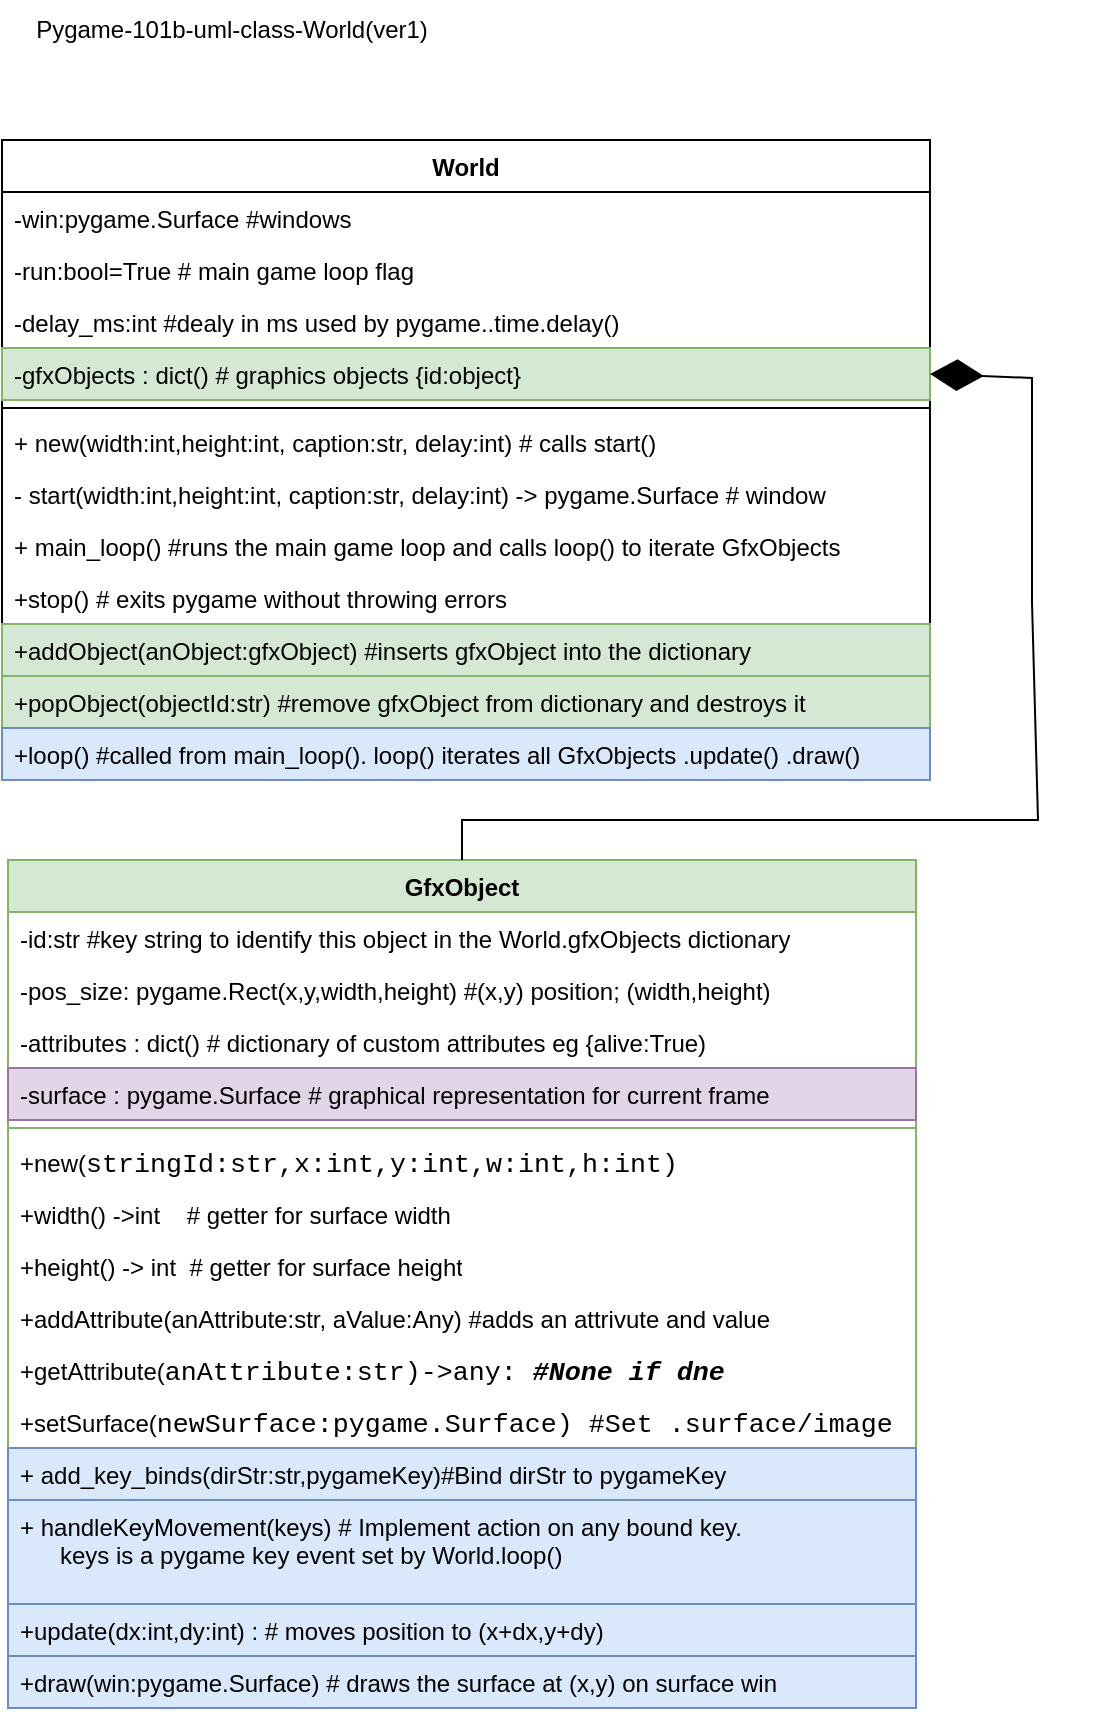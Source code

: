 <mxfile version="24.7.5">
  <diagram id="C5RBs43oDa-KdzZeNtuy" name="Page-1">
    <mxGraphModel dx="1098" dy="828" grid="0" gridSize="10" guides="1" tooltips="1" connect="1" arrows="1" fold="1" page="1" pageScale="1" pageWidth="827" pageHeight="1169" math="0" shadow="0">
      <root>
        <mxCell id="WIyWlLk6GJQsqaUBKTNV-0" />
        <mxCell id="WIyWlLk6GJQsqaUBKTNV-1" parent="WIyWlLk6GJQsqaUBKTNV-0" />
        <mxCell id="zkfFHV4jXpPFQw0GAbJ--0" value="World" style="swimlane;fontStyle=1;align=center;verticalAlign=top;childLayout=stackLayout;horizontal=1;startSize=26;horizontalStack=0;resizeParent=1;resizeLast=0;collapsible=1;marginBottom=0;rounded=0;shadow=0;strokeWidth=1;" parent="WIyWlLk6GJQsqaUBKTNV-1" vertex="1">
          <mxGeometry x="220" y="120" width="464" height="320" as="geometry">
            <mxRectangle x="230" y="140" width="160" height="26" as="alternateBounds" />
          </mxGeometry>
        </mxCell>
        <mxCell id="zkfFHV4jXpPFQw0GAbJ--1" value="-win:pygame.Surface #windows" style="text;align=left;verticalAlign=top;spacingLeft=4;spacingRight=4;overflow=hidden;rotatable=0;points=[[0,0.5],[1,0.5]];portConstraint=eastwest;" parent="zkfFHV4jXpPFQw0GAbJ--0" vertex="1">
          <mxGeometry y="26" width="464" height="26" as="geometry" />
        </mxCell>
        <mxCell id="zkfFHV4jXpPFQw0GAbJ--2" value="-run:bool=True # main game loop flag" style="text;align=left;verticalAlign=top;spacingLeft=4;spacingRight=4;overflow=hidden;rotatable=0;points=[[0,0.5],[1,0.5]];portConstraint=eastwest;rounded=0;shadow=0;html=0;" parent="zkfFHV4jXpPFQw0GAbJ--0" vertex="1">
          <mxGeometry y="52" width="464" height="26" as="geometry" />
        </mxCell>
        <mxCell id="zkfFHV4jXpPFQw0GAbJ--3" value="-delay_ms:int #dealy in ms used by pygame..time.delay()" style="text;align=left;verticalAlign=top;spacingLeft=4;spacingRight=4;overflow=hidden;rotatable=0;points=[[0,0.5],[1,0.5]];portConstraint=eastwest;rounded=0;shadow=0;html=0;" parent="zkfFHV4jXpPFQw0GAbJ--0" vertex="1">
          <mxGeometry y="78" width="464" height="26" as="geometry" />
        </mxCell>
        <mxCell id="cDCOHAYayKcIMJs_8Fwk-6" value="-gfxObjects : dict() # graphics objects {id:object}" style="text;align=left;verticalAlign=top;spacingLeft=4;spacingRight=4;overflow=hidden;rotatable=0;points=[[0,0.5],[1,0.5]];portConstraint=eastwest;rounded=0;shadow=0;html=0;fillColor=#d5e8d4;strokeColor=#82b366;" parent="zkfFHV4jXpPFQw0GAbJ--0" vertex="1">
          <mxGeometry y="104" width="464" height="26" as="geometry" />
        </mxCell>
        <mxCell id="zkfFHV4jXpPFQw0GAbJ--4" value="" style="line;html=1;strokeWidth=1;align=left;verticalAlign=middle;spacingTop=-1;spacingLeft=3;spacingRight=3;rotatable=0;labelPosition=right;points=[];portConstraint=eastwest;" parent="zkfFHV4jXpPFQw0GAbJ--0" vertex="1">
          <mxGeometry y="130" width="464" height="8" as="geometry" />
        </mxCell>
        <mxCell id="zkfFHV4jXpPFQw0GAbJ--5" value="+ new(width:int,height:int, caption:str, delay:int) # calls start()&#xa;" style="text;align=left;verticalAlign=top;spacingLeft=4;spacingRight=4;overflow=hidden;rotatable=0;points=[[0,0.5],[1,0.5]];portConstraint=eastwest;" parent="zkfFHV4jXpPFQw0GAbJ--0" vertex="1">
          <mxGeometry y="138" width="464" height="26" as="geometry" />
        </mxCell>
        <mxCell id="cDCOHAYayKcIMJs_8Fwk-5" value="- start(width:int,height:int, caption:str, delay:int) -&gt; pygame.Surface # window" style="text;align=left;verticalAlign=top;spacingLeft=4;spacingRight=4;overflow=hidden;rotatable=0;points=[[0,0.5],[1,0.5]];portConstraint=eastwest;" parent="zkfFHV4jXpPFQw0GAbJ--0" vertex="1">
          <mxGeometry y="164" width="464" height="26" as="geometry" />
        </mxCell>
        <mxCell id="cDCOHAYayKcIMJs_8Fwk-4" value="+ main_loop() #runs the main game loop and calls loop() to iterate GfxObjects" style="text;align=left;verticalAlign=top;spacingLeft=4;spacingRight=4;overflow=hidden;rotatable=0;points=[[0,0.5],[1,0.5]];portConstraint=eastwest;" parent="zkfFHV4jXpPFQw0GAbJ--0" vertex="1">
          <mxGeometry y="190" width="464" height="26" as="geometry" />
        </mxCell>
        <mxCell id="cDCOHAYayKcIMJs_8Fwk-3" value="+stop() # exits pygame without throwing errors" style="text;align=left;verticalAlign=top;spacingLeft=4;spacingRight=4;overflow=hidden;rotatable=0;points=[[0,0.5],[1,0.5]];portConstraint=eastwest;" parent="zkfFHV4jXpPFQw0GAbJ--0" vertex="1">
          <mxGeometry y="216" width="464" height="26" as="geometry" />
        </mxCell>
        <mxCell id="cDCOHAYayKcIMJs_8Fwk-8" value="+addObject(anObject:gfxObject) #inserts gfxObject into the dictionary" style="text;align=left;verticalAlign=top;spacingLeft=4;spacingRight=4;overflow=hidden;rotatable=0;points=[[0,0.5],[1,0.5]];portConstraint=eastwest;fillColor=#d5e8d4;strokeColor=#82b366;" parent="zkfFHV4jXpPFQw0GAbJ--0" vertex="1">
          <mxGeometry y="242" width="464" height="26" as="geometry" />
        </mxCell>
        <mxCell id="cDCOHAYayKcIMJs_8Fwk-7" value="+popObject(objectId:str) #remove gfxObject from dictionary and destroys it" style="text;align=left;verticalAlign=top;spacingLeft=4;spacingRight=4;overflow=hidden;rotatable=0;points=[[0,0.5],[1,0.5]];portConstraint=eastwest;fillColor=#d5e8d4;strokeColor=#82b366;" parent="zkfFHV4jXpPFQw0GAbJ--0" vertex="1">
          <mxGeometry y="268" width="464" height="26" as="geometry" />
        </mxCell>
        <mxCell id="cDCOHAYayKcIMJs_8Fwk-13" value="+loop() #called from main_loop(). loop() iterates all GfxObjects .update() .draw()" style="text;align=left;verticalAlign=top;spacingLeft=4;spacingRight=4;overflow=hidden;rotatable=0;points=[[0,0.5],[1,0.5]];portConstraint=eastwest;fillColor=#dae8fc;strokeColor=#6c8ebf;" parent="zkfFHV4jXpPFQw0GAbJ--0" vertex="1">
          <mxGeometry y="294" width="464" height="26" as="geometry" />
        </mxCell>
        <mxCell id="cDCOHAYayKcIMJs_8Fwk-0" value="Pygame-101b-uml-class-World(ver1)" style="text;html=1;align=center;verticalAlign=middle;whiteSpace=wrap;rounded=0;" parent="WIyWlLk6GJQsqaUBKTNV-1" vertex="1">
          <mxGeometry x="220" y="50" width="230" height="30" as="geometry" />
        </mxCell>
        <mxCell id="cDCOHAYayKcIMJs_8Fwk-9" value="GfxObject" style="swimlane;fontStyle=1;align=center;verticalAlign=top;childLayout=stackLayout;horizontal=1;startSize=26;horizontalStack=0;resizeParent=1;resizeParentMax=0;resizeLast=0;collapsible=1;marginBottom=0;whiteSpace=wrap;html=1;fillColor=#d5e8d4;strokeColor=#82b366;" parent="WIyWlLk6GJQsqaUBKTNV-1" vertex="1">
          <mxGeometry x="223" y="480" width="454" height="424" as="geometry" />
        </mxCell>
        <mxCell id="cDCOHAYayKcIMJs_8Fwk-10" value="-id:str #key string to identify this object in the World.gfxObjects dictionary" style="text;strokeColor=none;fillColor=none;align=left;verticalAlign=top;spacingLeft=4;spacingRight=4;overflow=hidden;rotatable=0;points=[[0,0.5],[1,0.5]];portConstraint=eastwest;whiteSpace=wrap;html=1;" parent="cDCOHAYayKcIMJs_8Fwk-9" vertex="1">
          <mxGeometry y="26" width="454" height="26" as="geometry" />
        </mxCell>
        <mxCell id="cDCOHAYayKcIMJs_8Fwk-15" value="-pos_size: pygame.Rect(x,y,width,height) #(x,y) position; (width,height)" style="text;strokeColor=none;fillColor=none;align=left;verticalAlign=top;spacingLeft=4;spacingRight=4;overflow=hidden;rotatable=0;points=[[0,0.5],[1,0.5]];portConstraint=eastwest;whiteSpace=wrap;html=1;" parent="cDCOHAYayKcIMJs_8Fwk-9" vertex="1">
          <mxGeometry y="52" width="454" height="26" as="geometry" />
        </mxCell>
        <mxCell id="cDCOHAYayKcIMJs_8Fwk-14" value="-attributes : dict() # dictionary of custom attributes eg {alive:True)" style="text;strokeColor=none;fillColor=none;align=left;verticalAlign=top;spacingLeft=4;spacingRight=4;overflow=hidden;rotatable=0;points=[[0,0.5],[1,0.5]];portConstraint=eastwest;whiteSpace=wrap;html=1;" parent="cDCOHAYayKcIMJs_8Fwk-9" vertex="1">
          <mxGeometry y="78" width="454" height="26" as="geometry" />
        </mxCell>
        <mxCell id="cDCOHAYayKcIMJs_8Fwk-16" value="-surface : pygame.Surface # graphical representation for current frame" style="text;strokeColor=#9673a6;fillColor=#e1d5e7;align=left;verticalAlign=top;spacingLeft=4;spacingRight=4;overflow=hidden;rotatable=0;points=[[0,0.5],[1,0.5]];portConstraint=eastwest;whiteSpace=wrap;html=1;" parent="cDCOHAYayKcIMJs_8Fwk-9" vertex="1">
          <mxGeometry y="104" width="454" height="26" as="geometry" />
        </mxCell>
        <mxCell id="cDCOHAYayKcIMJs_8Fwk-11" value="" style="line;strokeWidth=1;fillColor=none;align=left;verticalAlign=middle;spacingTop=-1;spacingLeft=3;spacingRight=3;rotatable=0;labelPosition=right;points=[];portConstraint=eastwest;strokeColor=inherit;" parent="cDCOHAYayKcIMJs_8Fwk-9" vertex="1">
          <mxGeometry y="130" width="454" height="8" as="geometry" />
        </mxCell>
        <mxCell id="cDCOHAYayKcIMJs_8Fwk-12" value="+new(&lt;span style=&quot;font-family: Consolas, &amp;quot;Courier New&amp;quot;, monospace; font-size: 10pt;&quot;&gt;stringId&lt;/span&gt;&lt;span style=&quot;font-family: Consolas, &amp;quot;Courier New&amp;quot;, monospace; font-size: 10pt;&quot;&gt;:&lt;/span&gt;&lt;span style=&quot;font-family: Consolas, &amp;quot;Courier New&amp;quot;, monospace; font-size: 10pt;&quot;&gt;str&lt;/span&gt;&lt;span style=&quot;font-family: Consolas, &amp;quot;Courier New&amp;quot;, monospace; font-size: 10pt;&quot;&gt;,&lt;/span&gt;&lt;span style=&quot;font-family: Consolas, &amp;quot;Courier New&amp;quot;, monospace; font-size: 10pt;&quot;&gt;x&lt;/span&gt;&lt;span style=&quot;font-family: Consolas, &amp;quot;Courier New&amp;quot;, monospace; font-size: 10pt;&quot;&gt;:&lt;/span&gt;&lt;span style=&quot;font-family: Consolas, &amp;quot;Courier New&amp;quot;, monospace; font-size: 10pt;&quot;&gt;int&lt;/span&gt;&lt;span style=&quot;font-family: Consolas, &amp;quot;Courier New&amp;quot;, monospace; font-size: 10pt;&quot;&gt;,&lt;/span&gt;&lt;span style=&quot;font-family: Consolas, &amp;quot;Courier New&amp;quot;, monospace; font-size: 10pt;&quot;&gt;y&lt;/span&gt;&lt;span style=&quot;font-family: Consolas, &amp;quot;Courier New&amp;quot;, monospace; font-size: 10pt;&quot;&gt;:&lt;/span&gt;&lt;span style=&quot;font-family: Consolas, &amp;quot;Courier New&amp;quot;, monospace; font-size: 10pt;&quot;&gt;int&lt;/span&gt;&lt;span style=&quot;font-family: Consolas, &amp;quot;Courier New&amp;quot;, monospace; font-size: 10pt;&quot;&gt;,&lt;/span&gt;&lt;span style=&quot;font-family: Consolas, &amp;quot;Courier New&amp;quot;, monospace; font-size: 10pt;&quot;&gt;w&lt;/span&gt;&lt;span style=&quot;font-family: Consolas, &amp;quot;Courier New&amp;quot;, monospace; font-size: 10pt;&quot;&gt;:&lt;/span&gt;&lt;span style=&quot;font-family: Consolas, &amp;quot;Courier New&amp;quot;, monospace; font-size: 10pt;&quot;&gt;int&lt;/span&gt;&lt;span style=&quot;font-family: Consolas, &amp;quot;Courier New&amp;quot;, monospace; font-size: 10pt;&quot;&gt;,&lt;/span&gt;&lt;span style=&quot;font-family: Consolas, &amp;quot;Courier New&amp;quot;, monospace; font-size: 10pt;&quot;&gt;h&lt;/span&gt;&lt;span style=&quot;font-family: Consolas, &amp;quot;Courier New&amp;quot;, monospace; font-size: 10pt;&quot;&gt;:&lt;/span&gt;&lt;span style=&quot;font-family: Consolas, &amp;quot;Courier New&amp;quot;, monospace; font-size: 10pt;&quot;&gt;int&lt;/span&gt;&lt;span style=&quot;font-family: Consolas, &amp;quot;Courier New&amp;quot;, monospace; font-size: 10pt;&quot;&gt;)&lt;/span&gt;" style="text;strokeColor=none;fillColor=none;align=left;verticalAlign=top;spacingLeft=4;spacingRight=4;overflow=hidden;rotatable=0;points=[[0,0.5],[1,0.5]];portConstraint=eastwest;whiteSpace=wrap;html=1;" parent="cDCOHAYayKcIMJs_8Fwk-9" vertex="1">
          <mxGeometry y="138" width="454" height="26" as="geometry" />
        </mxCell>
        <mxCell id="cDCOHAYayKcIMJs_8Fwk-19" value="+width() -&amp;gt;int&amp;nbsp; &amp;nbsp; # getter for surface width" style="text;strokeColor=none;fillColor=none;align=left;verticalAlign=top;spacingLeft=4;spacingRight=4;overflow=hidden;rotatable=0;points=[[0,0.5],[1,0.5]];portConstraint=eastwest;whiteSpace=wrap;html=1;" parent="cDCOHAYayKcIMJs_8Fwk-9" vertex="1">
          <mxGeometry y="164" width="454" height="26" as="geometry" />
        </mxCell>
        <mxCell id="cDCOHAYayKcIMJs_8Fwk-18" value="+height() -&amp;gt; int&amp;nbsp; # getter for surface height" style="text;strokeColor=none;fillColor=none;align=left;verticalAlign=top;spacingLeft=4;spacingRight=4;overflow=hidden;rotatable=0;points=[[0,0.5],[1,0.5]];portConstraint=eastwest;whiteSpace=wrap;html=1;" parent="cDCOHAYayKcIMJs_8Fwk-9" vertex="1">
          <mxGeometry y="190" width="454" height="26" as="geometry" />
        </mxCell>
        <mxCell id="cDCOHAYayKcIMJs_8Fwk-20" value="+addAttribute(anAttribute:str, aValue:Any) #adds an attrivute and value" style="text;strokeColor=none;fillColor=none;align=left;verticalAlign=top;spacingLeft=4;spacingRight=4;overflow=hidden;rotatable=0;points=[[0,0.5],[1,0.5]];portConstraint=eastwest;whiteSpace=wrap;html=1;" parent="cDCOHAYayKcIMJs_8Fwk-9" vertex="1">
          <mxGeometry y="216" width="454" height="26" as="geometry" />
        </mxCell>
        <mxCell id="cDCOHAYayKcIMJs_8Fwk-17" value="+getAttribute(&lt;span style=&quot;font-family: Consolas, &amp;quot;Courier New&amp;quot;, monospace; font-size: 10pt;&quot;&gt;anAttribute&lt;/span&gt;&lt;span style=&quot;font-family: Consolas, &amp;quot;Courier New&amp;quot;, monospace; font-size: 10pt;&quot;&gt;:&lt;/span&gt;&lt;span style=&quot;font-family: Consolas, &amp;quot;Courier New&amp;quot;, monospace; font-size: 10pt;&quot;&gt;str&lt;/span&gt;&lt;span style=&quot;font-family: Consolas, &amp;quot;Courier New&amp;quot;, monospace; font-size: 10pt;&quot;&gt;)-&amp;gt;&lt;/span&gt;&lt;span style=&quot;font-family: Consolas, &amp;quot;Courier New&amp;quot;, monospace; font-size: 10pt;&quot;&gt;any&lt;/span&gt;&lt;span style=&quot;font-family: Consolas, &amp;quot;Courier New&amp;quot;, monospace; font-size: 10pt;&quot;&gt;:&lt;/span&gt;&lt;span style=&quot;font-family: Consolas, &amp;quot;Courier New&amp;quot;, monospace; font-size: 10pt;&quot;&gt;&amp;nbsp;&lt;/span&gt;&lt;span style=&quot;font-family: Consolas, &amp;quot;Courier New&amp;quot;, monospace; font-size: 10pt; font-weight: bold; font-style: italic;&quot;&gt;#None&amp;nbsp;if&amp;nbsp;dne&lt;/span&gt;" style="text;strokeColor=none;fillColor=none;align=left;verticalAlign=top;spacingLeft=4;spacingRight=4;overflow=hidden;rotatable=0;points=[[0,0.5],[1,0.5]];portConstraint=eastwest;whiteSpace=wrap;html=1;" parent="cDCOHAYayKcIMJs_8Fwk-9" vertex="1">
          <mxGeometry y="242" width="454" height="26" as="geometry" />
        </mxCell>
        <mxCell id="cDCOHAYayKcIMJs_8Fwk-23" value="+setSurface(&lt;span style=&quot;font-family: Consolas, &amp;quot;Courier New&amp;quot;, monospace; font-size: 10pt;&quot;&gt;newSurface&lt;/span&gt;&lt;span style=&quot;font-family: Consolas, &amp;quot;Courier New&amp;quot;, monospace; font-size: 10pt;&quot;&gt;:&lt;/span&gt;&lt;span style=&quot;font-family: Consolas, &amp;quot;Courier New&amp;quot;, monospace; font-size: 10pt;&quot;&gt;pygame&lt;/span&gt;&lt;span style=&quot;font-family: Consolas, &amp;quot;Courier New&amp;quot;, monospace; font-size: 10pt;&quot;&gt;.&lt;/span&gt;&lt;span style=&quot;font-family: Consolas, &amp;quot;Courier New&amp;quot;, monospace; font-size: 10pt;&quot;&gt;Surface&lt;/span&gt;&lt;span style=&quot;font-family: Consolas, &amp;quot;Courier New&amp;quot;, monospace; font-size: 10pt;&quot;&gt;) #Set .surface/image&lt;/span&gt;" style="text;strokeColor=none;fillColor=none;align=left;verticalAlign=top;spacingLeft=4;spacingRight=4;overflow=hidden;rotatable=0;points=[[0,0.5],[1,0.5]];portConstraint=eastwest;whiteSpace=wrap;html=1;fontColor=default;" parent="cDCOHAYayKcIMJs_8Fwk-9" vertex="1">
          <mxGeometry y="268" width="454" height="26" as="geometry" />
        </mxCell>
        <mxCell id="dwGOswaaOm0pT84eZmrl-2" value="+ add_key_binds(dirStr:str,pygameKey)#Bind dirStr to pygameKey" style="text;strokeColor=#6c8ebf;fillColor=#dae8fc;align=left;verticalAlign=top;spacingLeft=4;spacingRight=4;overflow=hidden;rotatable=0;points=[[0,0.5],[1,0.5]];portConstraint=eastwest;whiteSpace=wrap;html=1;" vertex="1" parent="cDCOHAYayKcIMJs_8Fwk-9">
          <mxGeometry y="294" width="454" height="26" as="geometry" />
        </mxCell>
        <mxCell id="dwGOswaaOm0pT84eZmrl-1" value="+ handleKeyMovement(keys) # Implement action on any bound key.&amp;nbsp;&lt;div&gt;&amp;nbsp; &amp;nbsp; &amp;nbsp; keys is a pygame key event set by World.loop()&lt;/div&gt;" style="text;strokeColor=#6c8ebf;fillColor=#dae8fc;align=left;verticalAlign=top;spacingLeft=4;spacingRight=4;overflow=hidden;rotatable=0;points=[[0,0.5],[1,0.5]];portConstraint=eastwest;whiteSpace=wrap;html=1;" vertex="1" parent="cDCOHAYayKcIMJs_8Fwk-9">
          <mxGeometry y="320" width="454" height="52" as="geometry" />
        </mxCell>
        <mxCell id="cDCOHAYayKcIMJs_8Fwk-22" value="+update(dx:int,dy:int) : # moves position to (x+dx,y+dy)" style="text;strokeColor=#6c8ebf;fillColor=#dae8fc;align=left;verticalAlign=top;spacingLeft=4;spacingRight=4;overflow=hidden;rotatable=0;points=[[0,0.5],[1,0.5]];portConstraint=eastwest;whiteSpace=wrap;html=1;" parent="cDCOHAYayKcIMJs_8Fwk-9" vertex="1">
          <mxGeometry y="372" width="454" height="26" as="geometry" />
        </mxCell>
        <mxCell id="cDCOHAYayKcIMJs_8Fwk-24" value="+draw(win:pygame.Surface) # draws the surface at (x,y) on surface win" style="text;strokeColor=#6c8ebf;fillColor=#dae8fc;align=left;verticalAlign=top;spacingLeft=4;spacingRight=4;overflow=hidden;rotatable=0;points=[[0,0.5],[1,0.5]];portConstraint=eastwest;whiteSpace=wrap;html=1;" parent="cDCOHAYayKcIMJs_8Fwk-9" vertex="1">
          <mxGeometry y="398" width="454" height="26" as="geometry" />
        </mxCell>
        <mxCell id="cDCOHAYayKcIMJs_8Fwk-25" value="" style="endArrow=diamondThin;endFill=1;endSize=24;html=1;rounded=0;entryX=1;entryY=0.5;entryDx=0;entryDy=0;exitX=0.5;exitY=0;exitDx=0;exitDy=0;" parent="WIyWlLk6GJQsqaUBKTNV-1" source="cDCOHAYayKcIMJs_8Fwk-9" target="cDCOHAYayKcIMJs_8Fwk-6" edge="1">
          <mxGeometry width="160" relative="1" as="geometry">
            <mxPoint x="777" y="237" as="sourcePoint" />
            <mxPoint x="420" y="470" as="targetPoint" />
            <Array as="points">
              <mxPoint x="450" y="460" />
              <mxPoint x="738" y="460" />
              <mxPoint x="735" y="351" />
              <mxPoint x="735" y="239" />
            </Array>
          </mxGeometry>
        </mxCell>
      </root>
    </mxGraphModel>
  </diagram>
</mxfile>
